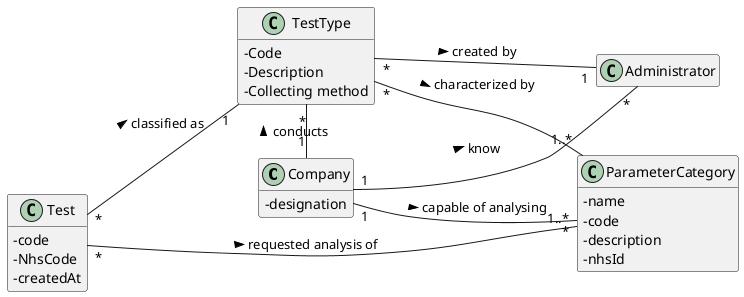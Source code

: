 @startuml

skinparam classAttributeIconSize 0
hide empty methods
hide empty attributes
left to right direction

class Company{
- designation
}
class ParameterCategory{
- name
- code
- description
- nhsId
}
class TestType{
- Code
- Description
- Collecting method
}
class Test{
- code
- NhsCode
- createdAt

}

 TestType -[hidden]right-|> Company

Test "*" -- "1" TestType : classified as >
Test "*" -- "1..*" ParameterCategory : requested analysis of >
Company "1" -- "*" TestType : conducts >
Company "1" -- "*" ParameterCategory : capable of analysing >
Company "1" -- "*" Administrator : know >
TestType "*" -- "1..*" ParameterCategory : characterized by >
TestType "*" -- "1" Administrator : created by >

@enduml